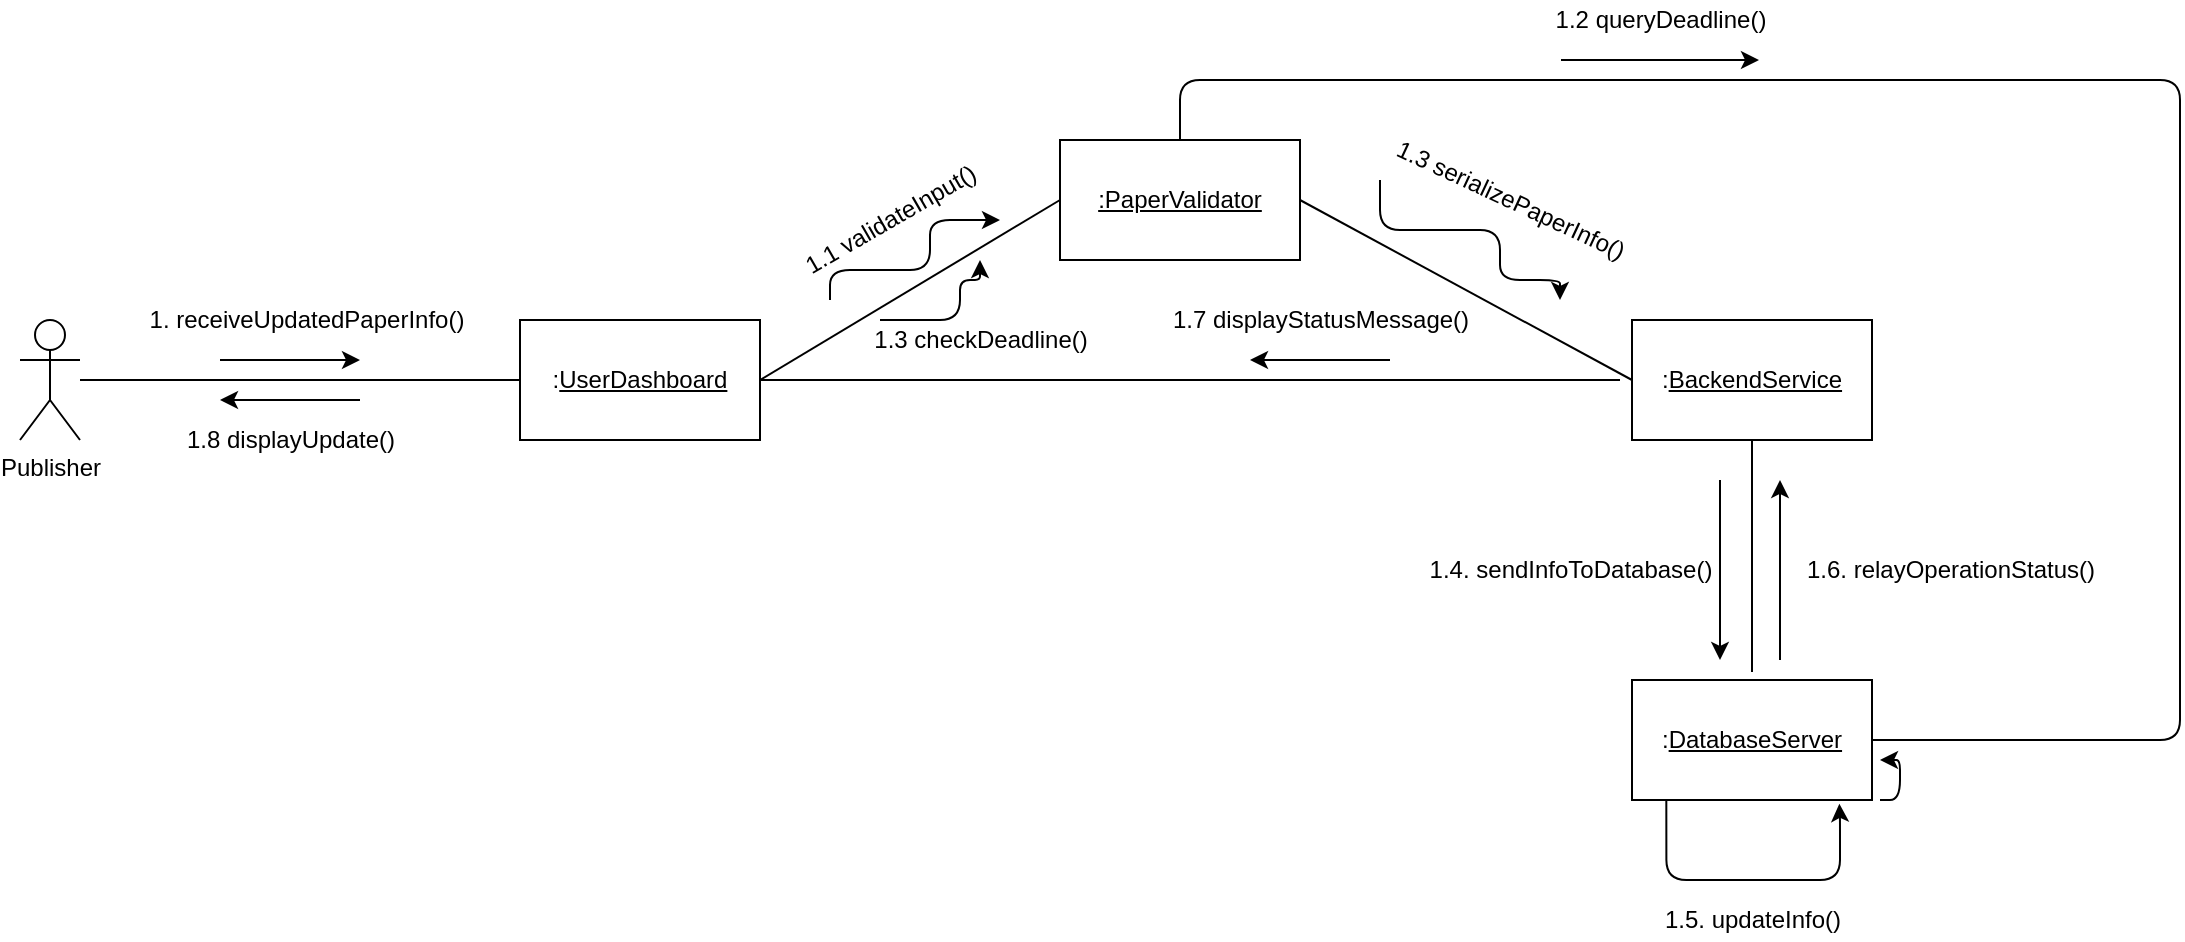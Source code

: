 <mxfile version="12.9.6" type="device"><diagram id="ay0BWtUj4BUO6eNxKJaM" name="Page-1"><mxGraphModel dx="1888" dy="580" grid="1" gridSize="10" guides="1" tooltips="1" connect="1" arrows="1" fold="1" page="1" pageScale="1" pageWidth="850" pageHeight="1100" math="0" shadow="0"><root><mxCell id="0"/><mxCell id="1" parent="0"/><mxCell id="9g59azrIWn1sSG4Sp0Mg-1" value=":&lt;u&gt;UserDashboard&lt;br&gt;&lt;/u&gt;" style="rounded=0;whiteSpace=wrap;html=1;" parent="1" vertex="1"><mxGeometry x="170" y="330" width="120" height="60" as="geometry"/></mxCell><mxCell id="9g59azrIWn1sSG4Sp0Mg-7" value="Publisher&lt;br&gt;" style="shape=umlActor;verticalLabelPosition=bottom;labelBackgroundColor=#ffffff;verticalAlign=top;html=1;outlineConnect=0;" parent="1" vertex="1"><mxGeometry x="-80" y="330" width="30" height="60" as="geometry"/></mxCell><mxCell id="9g59azrIWn1sSG4Sp0Mg-10" value="&lt;u&gt;:PaperValidator&lt;br&gt;&lt;/u&gt;" style="rounded=0;whiteSpace=wrap;html=1;" parent="1" vertex="1"><mxGeometry x="440" y="240" width="120" height="60" as="geometry"/></mxCell><mxCell id="9g59azrIWn1sSG4Sp0Mg-11" value=":&lt;u&gt;DatabaseServer&lt;br&gt;&lt;/u&gt;" style="rounded=0;whiteSpace=wrap;html=1;" parent="1" vertex="1"><mxGeometry x="726" y="510" width="120" height="60" as="geometry"/></mxCell><mxCell id="9g59azrIWn1sSG4Sp0Mg-13" value="" style="endArrow=none;html=1;exitX=0;exitY=0.5;exitDx=0;exitDy=0;" parent="1" source="9g59azrIWn1sSG4Sp0Mg-1" target="9g59azrIWn1sSG4Sp0Mg-7" edge="1"><mxGeometry width="50" height="50" relative="1" as="geometry"><mxPoint x="280" y="410" as="sourcePoint"/><mxPoint x="330" y="360" as="targetPoint"/><Array as="points"/></mxGeometry></mxCell><mxCell id="9g59azrIWn1sSG4Sp0Mg-29" value="1. receiveUpdatedPaperInfo()" style="text;html=1;align=center;verticalAlign=middle;resizable=0;points=[];labelBackgroundColor=#ffffff;" parent="9g59azrIWn1sSG4Sp0Mg-13" vertex="1" connectable="0"><mxGeometry x="-0.113" y="-1" relative="1" as="geometry"><mxPoint x="-10" y="-29" as="offset"/></mxGeometry></mxCell><mxCell id="9g59azrIWn1sSG4Sp0Mg-14" value="" style="endArrow=none;html=1;entryX=0;entryY=0.5;entryDx=0;entryDy=0;exitX=1;exitY=0.5;exitDx=0;exitDy=0;" parent="1" source="9g59azrIWn1sSG4Sp0Mg-1" target="9g59azrIWn1sSG4Sp0Mg-10" edge="1"><mxGeometry width="50" height="50" relative="1" as="geometry"><mxPoint x="360" y="420" as="sourcePoint"/><mxPoint x="330" y="364" as="targetPoint"/></mxGeometry></mxCell><mxCell id="9g59azrIWn1sSG4Sp0Mg-15" value="" style="endArrow=none;html=1;exitX=0;exitY=0.5;exitDx=0;exitDy=0;entryX=1;entryY=0.5;entryDx=0;entryDy=0;" parent="1" source="9g59azrIWn1sSG4Sp0Mg-17" target="9g59azrIWn1sSG4Sp0Mg-10" edge="1"><mxGeometry width="50" height="50" relative="1" as="geometry"><mxPoint x="360" y="420" as="sourcePoint"/><mxPoint x="410" y="370" as="targetPoint"/></mxGeometry></mxCell><mxCell id="9g59azrIWn1sSG4Sp0Mg-17" value=":&lt;u&gt;BackendService&lt;br&gt;&lt;/u&gt;" style="rounded=0;whiteSpace=wrap;html=1;" parent="1" vertex="1"><mxGeometry x="726" y="330" width="120" height="60" as="geometry"/></mxCell><mxCell id="9g59azrIWn1sSG4Sp0Mg-22" value="" style="endArrow=none;html=1;exitX=0.5;exitY=1;exitDx=0;exitDy=0;" parent="1" source="9g59azrIWn1sSG4Sp0Mg-17" edge="1"><mxGeometry width="50" height="50" relative="1" as="geometry"><mxPoint x="420" y="470" as="sourcePoint"/><mxPoint x="786" y="506" as="targetPoint"/></mxGeometry></mxCell><mxCell id="9g59azrIWn1sSG4Sp0Mg-31" value="" style="edgeStyle=segmentEdgeStyle;endArrow=classic;html=1;" parent="1" edge="1"><mxGeometry width="50" height="50" relative="1" as="geometry"><mxPoint x="20" y="350" as="sourcePoint"/><mxPoint x="90" y="350" as="targetPoint"/><Array as="points"/></mxGeometry></mxCell><mxCell id="9g59azrIWn1sSG4Sp0Mg-32" value="1.7 displayStatusMessage()" style="text;html=1;align=center;verticalAlign=middle;resizable=0;points=[];autosize=1;" parent="1" vertex="1"><mxGeometry x="490" y="320" width="160" height="20" as="geometry"/></mxCell><mxCell id="9g59azrIWn1sSG4Sp0Mg-33" value="1.1&amp;nbsp;validateInput()" style="text;html=1;align=center;verticalAlign=middle;resizable=0;points=[];autosize=1;rotation=-30;" parent="1" vertex="1"><mxGeometry x="300" y="270" width="110" height="20" as="geometry"/></mxCell><mxCell id="9g59azrIWn1sSG4Sp0Mg-35" value="" style="edgeStyle=segmentEdgeStyle;endArrow=classic;html=1;" parent="1" edge="1"><mxGeometry width="50" height="50" relative="1" as="geometry"><mxPoint x="325" y="320" as="sourcePoint"/><mxPoint x="410" y="280" as="targetPoint"/><Array as="points"><mxPoint x="375" y="305"/><mxPoint x="375" y="280"/><mxPoint x="410" y="280"/></Array></mxGeometry></mxCell><mxCell id="9g59azrIWn1sSG4Sp0Mg-36" value="1.3&amp;nbsp;serializePaperInfo()" style="text;html=1;align=center;verticalAlign=middle;resizable=0;points=[];autosize=1;rotation=25;" parent="1" vertex="1"><mxGeometry x="595" y="260" width="140" height="20" as="geometry"/></mxCell><mxCell id="9g59azrIWn1sSG4Sp0Mg-37" value="" style="edgeStyle=segmentEdgeStyle;endArrow=classic;html=1;" parent="1" edge="1"><mxGeometry width="50" height="50" relative="1" as="geometry"><mxPoint x="600" y="260" as="sourcePoint"/><mxPoint x="690" y="320" as="targetPoint"/><Array as="points"><mxPoint x="600" y="285"/><mxPoint x="660" y="285"/><mxPoint x="660" y="310"/><mxPoint x="690" y="310"/></Array></mxGeometry></mxCell><mxCell id="9g59azrIWn1sSG4Sp0Mg-38" value="1.4. sendInfoToDatabase()" style="text;html=1;align=center;verticalAlign=middle;resizable=0;points=[];autosize=1;" parent="1" vertex="1"><mxGeometry x="615" y="445" width="160" height="20" as="geometry"/></mxCell><mxCell id="9g59azrIWn1sSG4Sp0Mg-39" value="" style="edgeStyle=segmentEdgeStyle;endArrow=classic;html=1;" parent="1" edge="1"><mxGeometry width="50" height="50" relative="1" as="geometry"><mxPoint x="770" y="410" as="sourcePoint"/><mxPoint x="770" y="500" as="targetPoint"/><Array as="points"><mxPoint x="770" y="410"/><mxPoint x="770" y="500"/></Array></mxGeometry></mxCell><mxCell id="9g59azrIWn1sSG4Sp0Mg-40" value="" style="edgeStyle=segmentEdgeStyle;endArrow=classic;html=1;exitX=0.143;exitY=0.994;exitDx=0;exitDy=0;exitPerimeter=0;entryX=0.864;entryY=1.032;entryDx=0;entryDy=0;entryPerimeter=0;" parent="1" source="9g59azrIWn1sSG4Sp0Mg-11" target="9g59azrIWn1sSG4Sp0Mg-11" edge="1"><mxGeometry width="50" height="50" relative="1" as="geometry"><mxPoint x="740" y="610" as="sourcePoint"/><mxPoint x="790" y="580" as="targetPoint"/><Array as="points"><mxPoint x="743" y="610"/><mxPoint x="830" y="610"/><mxPoint x="830" y="580"/></Array></mxGeometry></mxCell><mxCell id="9g59azrIWn1sSG4Sp0Mg-41" value="" style="edgeStyle=segmentEdgeStyle;endArrow=classic;html=1;" parent="1" edge="1"><mxGeometry width="50" height="50" relative="1" as="geometry"><mxPoint x="800" y="500" as="sourcePoint"/><mxPoint x="800" y="410" as="targetPoint"/><Array as="points"><mxPoint x="800" y="480"/><mxPoint x="800" y="480"/></Array></mxGeometry></mxCell><mxCell id="9g59azrIWn1sSG4Sp0Mg-42" value="1.5. updateInfo()" style="text;html=1;align=center;verticalAlign=middle;resizable=0;points=[];autosize=1;" parent="1" vertex="1"><mxGeometry x="736" y="620" width="100" height="20" as="geometry"/></mxCell><mxCell id="9g59azrIWn1sSG4Sp0Mg-43" value="1.6. relayOperationStatus()" style="text;html=1;align=center;verticalAlign=middle;resizable=0;points=[];autosize=1;" parent="1" vertex="1"><mxGeometry x="805" y="445" width="160" height="20" as="geometry"/></mxCell><mxCell id="9g59azrIWn1sSG4Sp0Mg-46" value="" style="endArrow=none;html=1;" parent="1" edge="1"><mxGeometry width="50" height="50" relative="1" as="geometry"><mxPoint x="290" y="360" as="sourcePoint"/><mxPoint x="720" y="360" as="targetPoint"/></mxGeometry></mxCell><mxCell id="9g59azrIWn1sSG4Sp0Mg-47" value="" style="edgeStyle=segmentEdgeStyle;endArrow=classic;html=1;" parent="1" edge="1"><mxGeometry width="50" height="50" relative="1" as="geometry"><mxPoint x="605" y="350" as="sourcePoint"/><mxPoint x="535" y="350" as="targetPoint"/></mxGeometry></mxCell><mxCell id="LKhckUsnUfINSXI-Mu4M-1" value="" style="endArrow=none;html=1;entryX=0.5;entryY=0;entryDx=0;entryDy=0;exitX=1;exitY=0.5;exitDx=0;exitDy=0;" parent="1" source="9g59azrIWn1sSG4Sp0Mg-11" target="9g59azrIWn1sSG4Sp0Mg-10" edge="1"><mxGeometry width="50" height="50" relative="1" as="geometry"><mxPoint x="1000" y="540" as="sourcePoint"/><mxPoint x="740" y="280" as="targetPoint"/><Array as="points"><mxPoint x="1000" y="540"/><mxPoint x="1000" y="210"/><mxPoint x="500" y="210"/></Array></mxGeometry></mxCell><mxCell id="LKhckUsnUfINSXI-Mu4M-4" value="1.2 queryDeadline()" style="text;html=1;align=center;verticalAlign=middle;resizable=0;points=[];autosize=1;" parent="1" vertex="1"><mxGeometry x="680" y="170" width="120" height="20" as="geometry"/></mxCell><mxCell id="LKhckUsnUfINSXI-Mu4M-6" value="" style="edgeStyle=segmentEdgeStyle;endArrow=classic;html=1;" parent="1" edge="1"><mxGeometry width="50" height="50" relative="1" as="geometry"><mxPoint x="690.5" y="200" as="sourcePoint"/><mxPoint x="789.5" y="200" as="targetPoint"/></mxGeometry></mxCell><mxCell id="LKhckUsnUfINSXI-Mu4M-7" value="" style="edgeStyle=segmentEdgeStyle;endArrow=classic;html=1;" parent="1" edge="1"><mxGeometry width="50" height="50" relative="1" as="geometry"><mxPoint x="850" y="570" as="sourcePoint"/><mxPoint x="850" y="550" as="targetPoint"/><Array as="points"><mxPoint x="860" y="570"/></Array></mxGeometry></mxCell><mxCell id="LKhckUsnUfINSXI-Mu4M-8" value="" style="edgeStyle=segmentEdgeStyle;endArrow=classic;html=1;" parent="1" edge="1"><mxGeometry width="50" height="50" relative="1" as="geometry"><mxPoint x="350" y="330" as="sourcePoint"/><mxPoint x="400" y="300" as="targetPoint"/><Array as="points"><mxPoint x="390" y="330"/><mxPoint x="390" y="310"/><mxPoint x="400" y="310"/></Array></mxGeometry></mxCell><mxCell id="LKhckUsnUfINSXI-Mu4M-9" value="1.3 checkDeadline()" style="text;html=1;align=center;verticalAlign=middle;resizable=0;points=[];autosize=1;" parent="1" vertex="1"><mxGeometry x="340" y="330" width="120" height="20" as="geometry"/></mxCell><mxCell id="LKhckUsnUfINSXI-Mu4M-10" value="1.8 displayUpdate()" style="text;html=1;align=center;verticalAlign=middle;resizable=0;points=[];autosize=1;" parent="1" vertex="1"><mxGeometry x="-5" y="380" width="120" height="20" as="geometry"/></mxCell><mxCell id="LKhckUsnUfINSXI-Mu4M-11" value="" style="edgeStyle=segmentEdgeStyle;endArrow=classic;html=1;" parent="1" edge="1"><mxGeometry width="50" height="50" relative="1" as="geometry"><mxPoint x="90" y="370" as="sourcePoint"/><mxPoint x="20" y="370" as="targetPoint"/><Array as="points"><mxPoint x="70" y="370"/><mxPoint x="70" y="370"/></Array></mxGeometry></mxCell></root></mxGraphModel></diagram></mxfile>